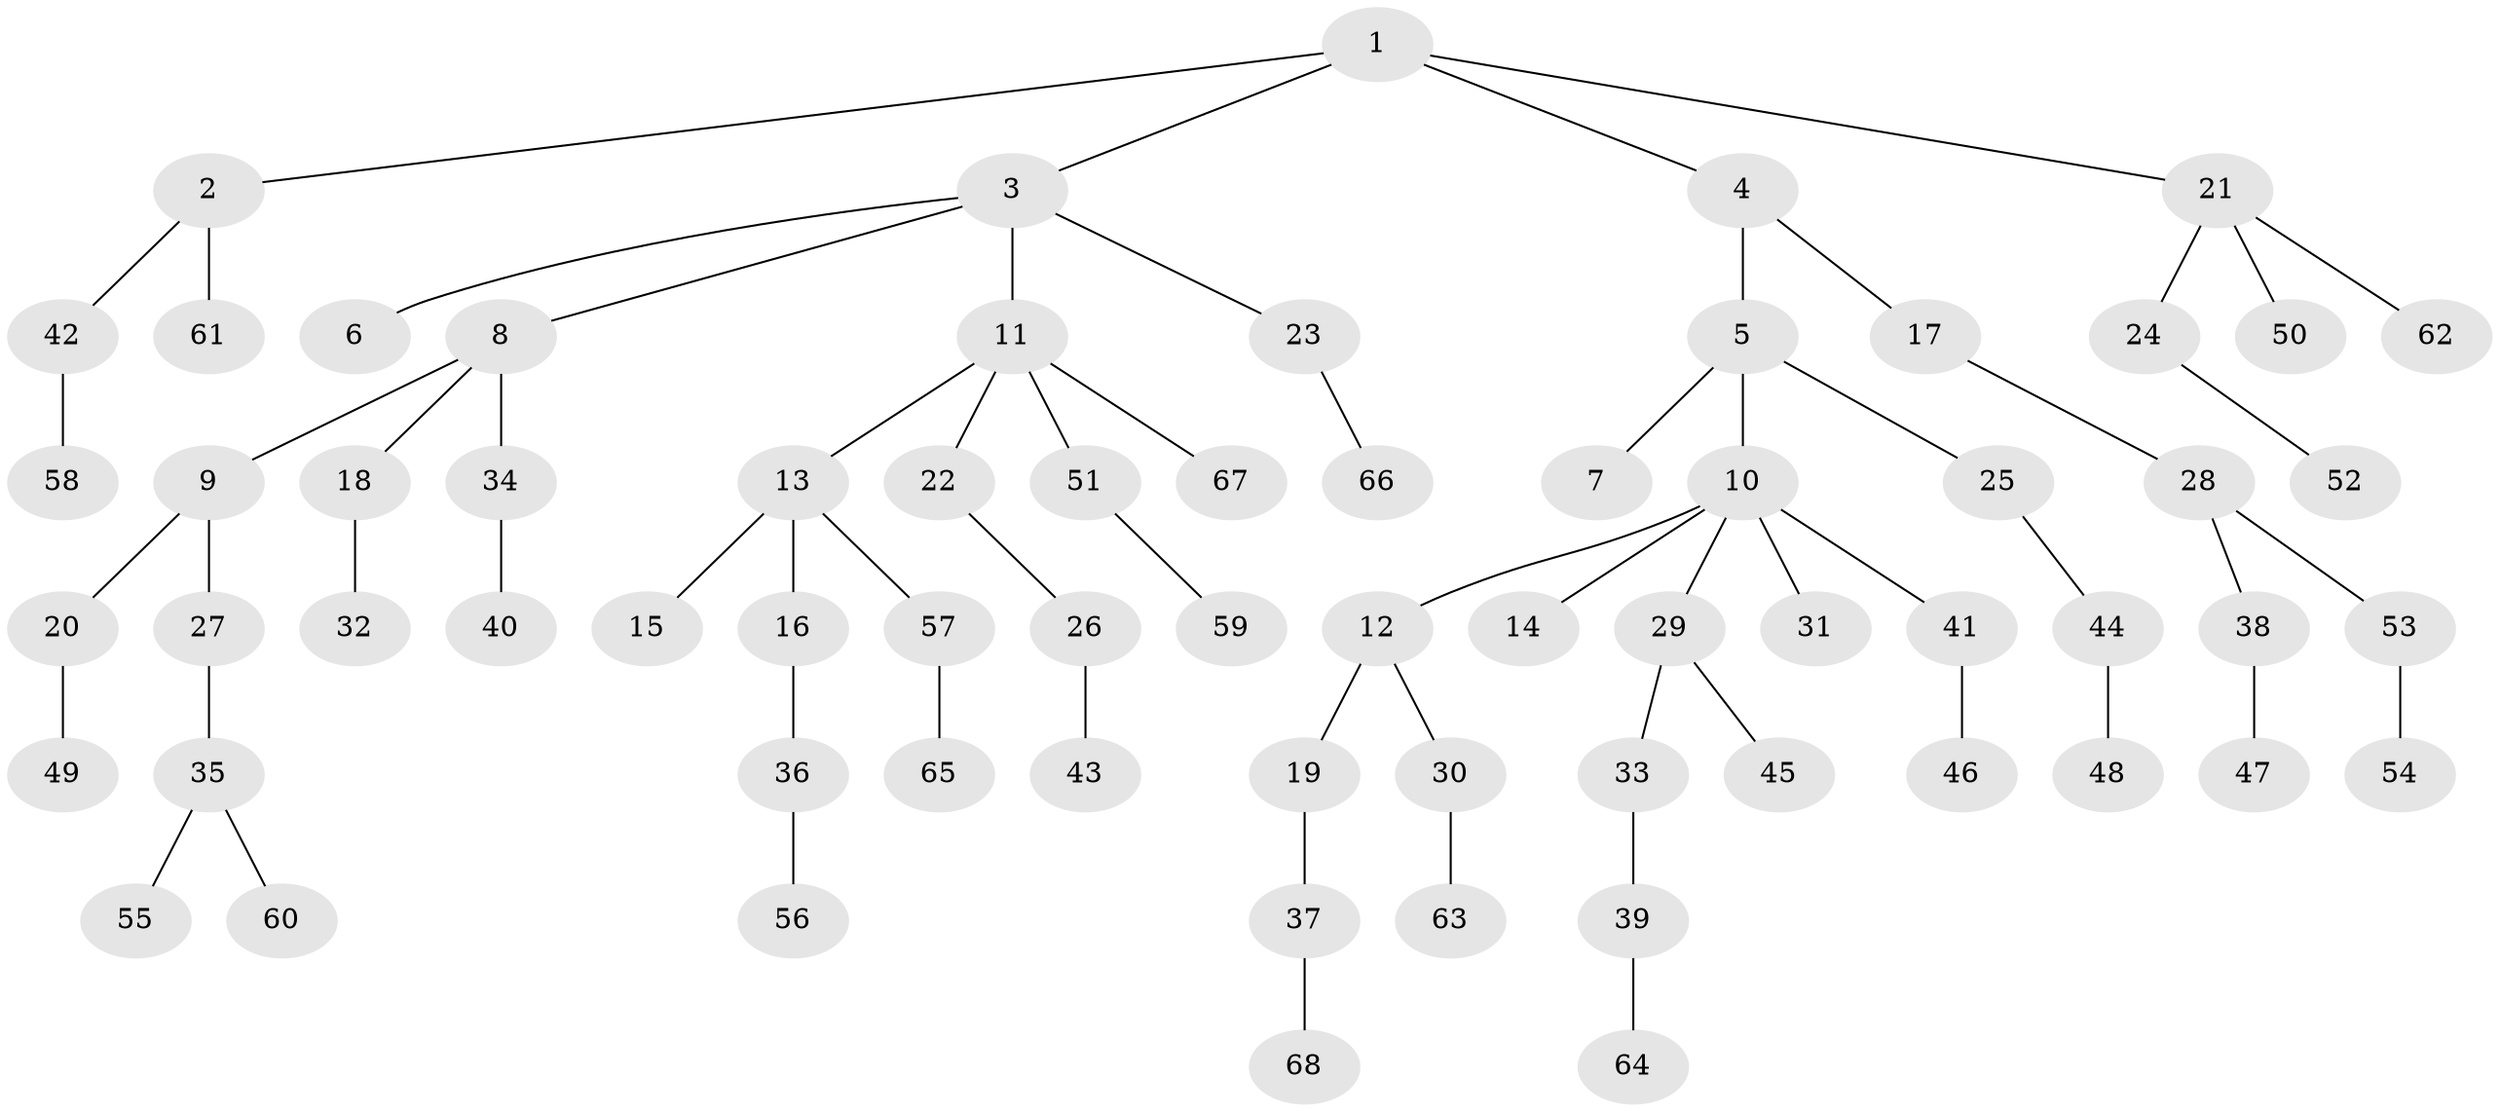 // Generated by graph-tools (version 1.1) at 2025/36/03/09/25 02:36:54]
// undirected, 68 vertices, 67 edges
graph export_dot {
graph [start="1"]
  node [color=gray90,style=filled];
  1;
  2;
  3;
  4;
  5;
  6;
  7;
  8;
  9;
  10;
  11;
  12;
  13;
  14;
  15;
  16;
  17;
  18;
  19;
  20;
  21;
  22;
  23;
  24;
  25;
  26;
  27;
  28;
  29;
  30;
  31;
  32;
  33;
  34;
  35;
  36;
  37;
  38;
  39;
  40;
  41;
  42;
  43;
  44;
  45;
  46;
  47;
  48;
  49;
  50;
  51;
  52;
  53;
  54;
  55;
  56;
  57;
  58;
  59;
  60;
  61;
  62;
  63;
  64;
  65;
  66;
  67;
  68;
  1 -- 2;
  1 -- 3;
  1 -- 4;
  1 -- 21;
  2 -- 42;
  2 -- 61;
  3 -- 6;
  3 -- 8;
  3 -- 11;
  3 -- 23;
  4 -- 5;
  4 -- 17;
  5 -- 7;
  5 -- 10;
  5 -- 25;
  8 -- 9;
  8 -- 18;
  8 -- 34;
  9 -- 20;
  9 -- 27;
  10 -- 12;
  10 -- 14;
  10 -- 29;
  10 -- 31;
  10 -- 41;
  11 -- 13;
  11 -- 22;
  11 -- 51;
  11 -- 67;
  12 -- 19;
  12 -- 30;
  13 -- 15;
  13 -- 16;
  13 -- 57;
  16 -- 36;
  17 -- 28;
  18 -- 32;
  19 -- 37;
  20 -- 49;
  21 -- 24;
  21 -- 50;
  21 -- 62;
  22 -- 26;
  23 -- 66;
  24 -- 52;
  25 -- 44;
  26 -- 43;
  27 -- 35;
  28 -- 38;
  28 -- 53;
  29 -- 33;
  29 -- 45;
  30 -- 63;
  33 -- 39;
  34 -- 40;
  35 -- 55;
  35 -- 60;
  36 -- 56;
  37 -- 68;
  38 -- 47;
  39 -- 64;
  41 -- 46;
  42 -- 58;
  44 -- 48;
  51 -- 59;
  53 -- 54;
  57 -- 65;
}
